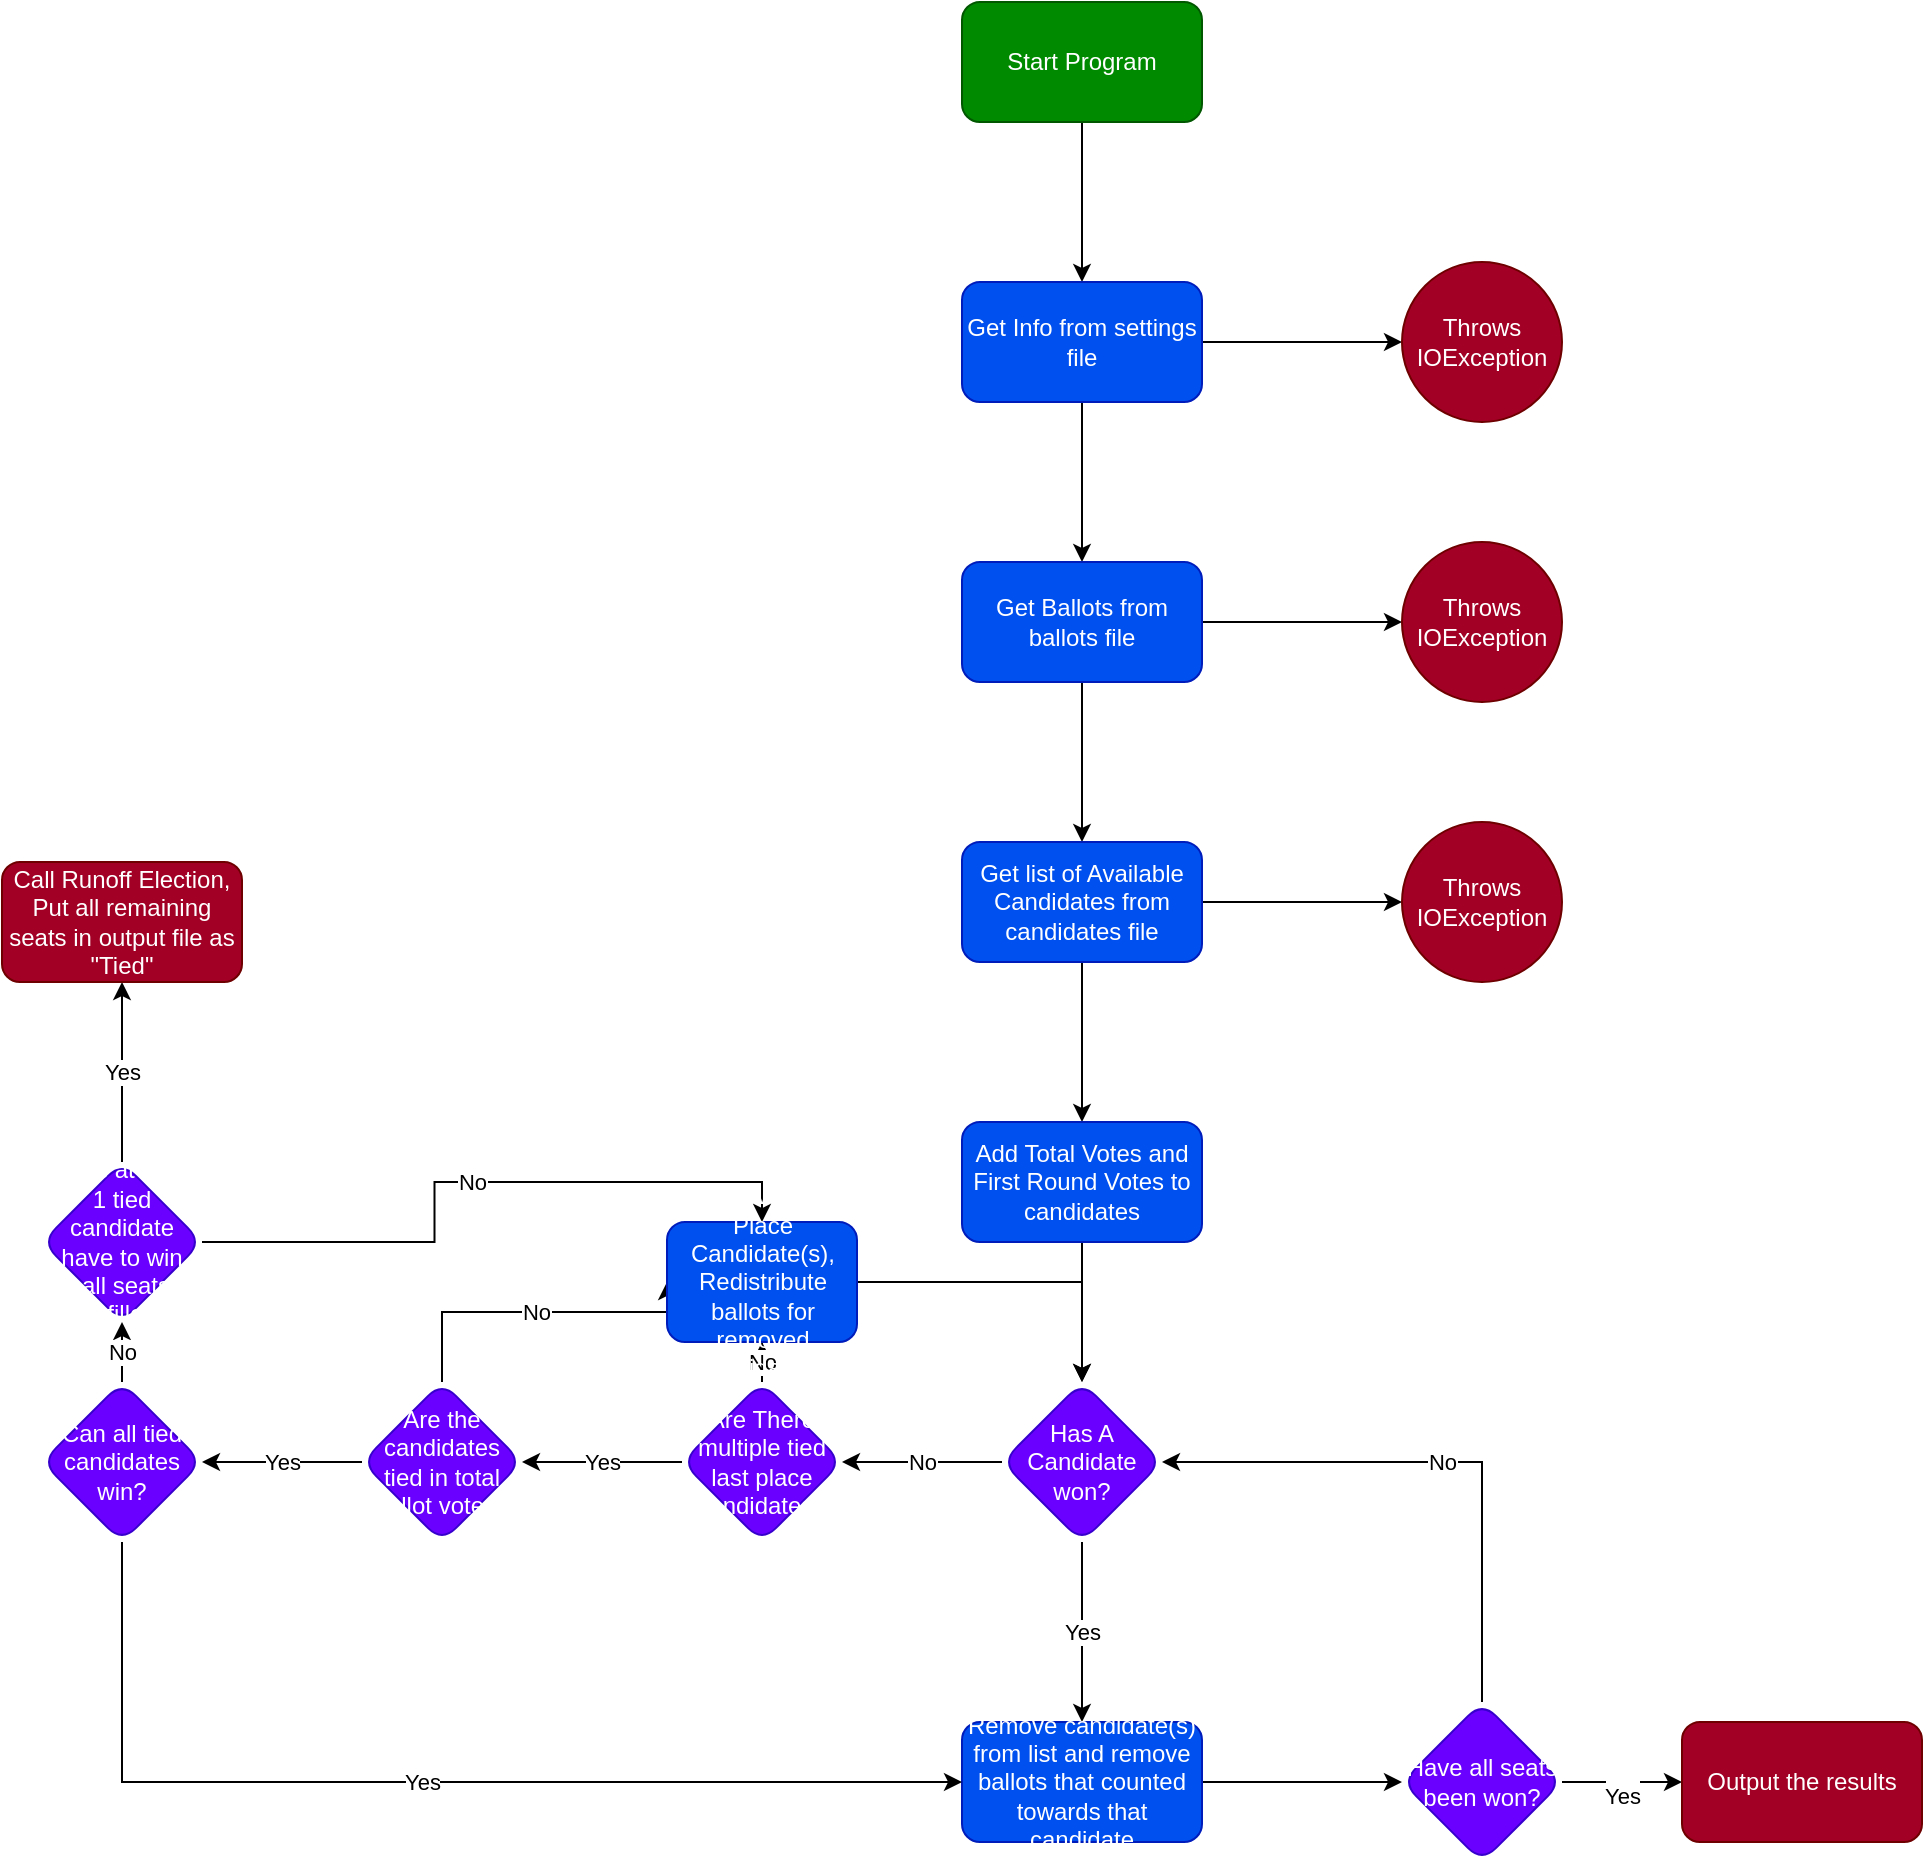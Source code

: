 <mxfile version="24.7.17">
  <diagram name="Page-1" id="zyUK4oMNR9Uw6AZ7cn7n">
    <mxGraphModel dx="1630" dy="544" grid="1" gridSize="10" guides="1" tooltips="1" connect="1" arrows="1" fold="1" page="1" pageScale="1" pageWidth="850" pageHeight="1100" math="0" shadow="0">
      <root>
        <mxCell id="0" />
        <mxCell id="1" parent="0" />
        <mxCell id="CO-HhrcVQnnyDwoUcE4C-3" value="" style="edgeStyle=orthogonalEdgeStyle;rounded=0;orthogonalLoop=1;jettySize=auto;html=1;" edge="1" parent="1" source="CO-HhrcVQnnyDwoUcE4C-1" target="CO-HhrcVQnnyDwoUcE4C-2">
          <mxGeometry relative="1" as="geometry" />
        </mxCell>
        <mxCell id="CO-HhrcVQnnyDwoUcE4C-1" value="Start Program" style="rounded=1;whiteSpace=wrap;html=1;fillColor=#008a00;fontColor=#ffffff;strokeColor=#005700;" vertex="1" parent="1">
          <mxGeometry x="365" y="90" width="120" height="60" as="geometry" />
        </mxCell>
        <mxCell id="CO-HhrcVQnnyDwoUcE4C-5" value="" style="edgeStyle=orthogonalEdgeStyle;rounded=0;orthogonalLoop=1;jettySize=auto;html=1;" edge="1" parent="1" source="CO-HhrcVQnnyDwoUcE4C-2" target="CO-HhrcVQnnyDwoUcE4C-4">
          <mxGeometry relative="1" as="geometry" />
        </mxCell>
        <mxCell id="CO-HhrcVQnnyDwoUcE4C-7" value="" style="edgeStyle=orthogonalEdgeStyle;rounded=0;orthogonalLoop=1;jettySize=auto;html=1;" edge="1" parent="1" source="CO-HhrcVQnnyDwoUcE4C-2" target="CO-HhrcVQnnyDwoUcE4C-6">
          <mxGeometry relative="1" as="geometry" />
        </mxCell>
        <mxCell id="CO-HhrcVQnnyDwoUcE4C-2" value="Get Info from settings file" style="whiteSpace=wrap;html=1;fillColor=#0050ef;strokeColor=#001DBC;fontColor=#ffffff;rounded=1;" vertex="1" parent="1">
          <mxGeometry x="365" y="230" width="120" height="60" as="geometry" />
        </mxCell>
        <mxCell id="CO-HhrcVQnnyDwoUcE4C-4" value="Throws IOException" style="ellipse;whiteSpace=wrap;html=1;fillColor=#a20025;strokeColor=#6F0000;fontColor=#ffffff;rounded=1;" vertex="1" parent="1">
          <mxGeometry x="585" y="220" width="80" height="80" as="geometry" />
        </mxCell>
        <mxCell id="CO-HhrcVQnnyDwoUcE4C-9" value="" style="edgeStyle=orthogonalEdgeStyle;rounded=0;orthogonalLoop=1;jettySize=auto;html=1;" edge="1" parent="1" source="CO-HhrcVQnnyDwoUcE4C-6" target="CO-HhrcVQnnyDwoUcE4C-8">
          <mxGeometry relative="1" as="geometry" />
        </mxCell>
        <mxCell id="CO-HhrcVQnnyDwoUcE4C-11" value="" style="edgeStyle=orthogonalEdgeStyle;rounded=0;orthogonalLoop=1;jettySize=auto;html=1;" edge="1" parent="1" source="CO-HhrcVQnnyDwoUcE4C-6" target="CO-HhrcVQnnyDwoUcE4C-10">
          <mxGeometry relative="1" as="geometry" />
        </mxCell>
        <mxCell id="CO-HhrcVQnnyDwoUcE4C-6" value="Get Ballots from ballots file" style="whiteSpace=wrap;html=1;fillColor=#0050ef;strokeColor=#001DBC;fontColor=#ffffff;rounded=1;" vertex="1" parent="1">
          <mxGeometry x="365" y="370" width="120" height="60" as="geometry" />
        </mxCell>
        <mxCell id="CO-HhrcVQnnyDwoUcE4C-8" value="Throws IOException" style="ellipse;whiteSpace=wrap;html=1;fillColor=#a20025;strokeColor=#6F0000;fontColor=#ffffff;rounded=1;" vertex="1" parent="1">
          <mxGeometry x="585" y="360" width="80" height="80" as="geometry" />
        </mxCell>
        <mxCell id="CO-HhrcVQnnyDwoUcE4C-13" value="" style="edgeStyle=orthogonalEdgeStyle;rounded=0;orthogonalLoop=1;jettySize=auto;html=1;" edge="1" parent="1" source="CO-HhrcVQnnyDwoUcE4C-10" target="CO-HhrcVQnnyDwoUcE4C-12">
          <mxGeometry relative="1" as="geometry" />
        </mxCell>
        <mxCell id="CO-HhrcVQnnyDwoUcE4C-17" value="" style="edgeStyle=orthogonalEdgeStyle;rounded=0;orthogonalLoop=1;jettySize=auto;html=1;" edge="1" parent="1" source="CO-HhrcVQnnyDwoUcE4C-10" target="CO-HhrcVQnnyDwoUcE4C-16">
          <mxGeometry relative="1" as="geometry" />
        </mxCell>
        <mxCell id="CO-HhrcVQnnyDwoUcE4C-10" value="Get list of Available Candidates from candidates file" style="whiteSpace=wrap;html=1;fillColor=#0050ef;strokeColor=#001DBC;fontColor=#ffffff;rounded=1;" vertex="1" parent="1">
          <mxGeometry x="365" y="510" width="120" height="60" as="geometry" />
        </mxCell>
        <mxCell id="CO-HhrcVQnnyDwoUcE4C-12" value="Throws IOException" style="ellipse;whiteSpace=wrap;html=1;fillColor=#a20025;strokeColor=#6F0000;fontColor=#ffffff;rounded=1;" vertex="1" parent="1">
          <mxGeometry x="585" y="500" width="80" height="80" as="geometry" />
        </mxCell>
        <mxCell id="CO-HhrcVQnnyDwoUcE4C-21" value="" style="edgeStyle=orthogonalEdgeStyle;rounded=0;orthogonalLoop=1;jettySize=auto;html=1;" edge="1" parent="1" source="CO-HhrcVQnnyDwoUcE4C-16" target="CO-HhrcVQnnyDwoUcE4C-20">
          <mxGeometry relative="1" as="geometry" />
        </mxCell>
        <mxCell id="CO-HhrcVQnnyDwoUcE4C-16" value="Add Total Votes and First Round Votes to candidates" style="whiteSpace=wrap;html=1;fillColor=#0050ef;strokeColor=#001DBC;fontColor=#ffffff;rounded=1;" vertex="1" parent="1">
          <mxGeometry x="365" y="650" width="120" height="60" as="geometry" />
        </mxCell>
        <mxCell id="CO-HhrcVQnnyDwoUcE4C-23" value="Yes" style="edgeStyle=orthogonalEdgeStyle;rounded=0;orthogonalLoop=1;jettySize=auto;html=1;" edge="1" parent="1" source="CO-HhrcVQnnyDwoUcE4C-20" target="CO-HhrcVQnnyDwoUcE4C-22">
          <mxGeometry relative="1" as="geometry" />
        </mxCell>
        <mxCell id="CO-HhrcVQnnyDwoUcE4C-32" value="No" style="edgeStyle=orthogonalEdgeStyle;rounded=0;orthogonalLoop=1;jettySize=auto;html=1;" edge="1" parent="1" source="CO-HhrcVQnnyDwoUcE4C-20" target="CO-HhrcVQnnyDwoUcE4C-31">
          <mxGeometry relative="1" as="geometry" />
        </mxCell>
        <mxCell id="CO-HhrcVQnnyDwoUcE4C-20" value="Has A Candidate won?" style="rhombus;whiteSpace=wrap;html=1;fillColor=#6a00ff;strokeColor=#3700CC;fontColor=#ffffff;rounded=1;" vertex="1" parent="1">
          <mxGeometry x="385" y="780" width="80" height="80" as="geometry" />
        </mxCell>
        <mxCell id="CO-HhrcVQnnyDwoUcE4C-25" value="" style="edgeStyle=orthogonalEdgeStyle;rounded=0;orthogonalLoop=1;jettySize=auto;html=1;" edge="1" parent="1" source="CO-HhrcVQnnyDwoUcE4C-22" target="CO-HhrcVQnnyDwoUcE4C-24">
          <mxGeometry relative="1" as="geometry" />
        </mxCell>
        <mxCell id="CO-HhrcVQnnyDwoUcE4C-22" value="Remove candidate(s) from list and remove ballots that counted towards that candidate" style="whiteSpace=wrap;html=1;fillColor=#0050ef;strokeColor=#001DBC;fontColor=#ffffff;rounded=1;" vertex="1" parent="1">
          <mxGeometry x="365" y="950" width="120" height="60" as="geometry" />
        </mxCell>
        <mxCell id="CO-HhrcVQnnyDwoUcE4C-26" value="No" style="edgeStyle=orthogonalEdgeStyle;rounded=0;orthogonalLoop=1;jettySize=auto;html=1;entryX=1;entryY=0.5;entryDx=0;entryDy=0;exitX=0.5;exitY=0;exitDx=0;exitDy=0;" edge="1" parent="1" source="CO-HhrcVQnnyDwoUcE4C-24" target="CO-HhrcVQnnyDwoUcE4C-20">
          <mxGeometry relative="1" as="geometry">
            <Array as="points">
              <mxPoint x="625" y="820" />
            </Array>
          </mxGeometry>
        </mxCell>
        <mxCell id="CO-HhrcVQnnyDwoUcE4C-28" value="&lt;div&gt;&lt;br&gt;&lt;/div&gt;&lt;div&gt;Yes&lt;/div&gt;" style="edgeStyle=orthogonalEdgeStyle;rounded=0;orthogonalLoop=1;jettySize=auto;html=1;" edge="1" parent="1" source="CO-HhrcVQnnyDwoUcE4C-24" target="CO-HhrcVQnnyDwoUcE4C-27">
          <mxGeometry relative="1" as="geometry" />
        </mxCell>
        <mxCell id="CO-HhrcVQnnyDwoUcE4C-24" value="Have all seats been won?" style="rhombus;whiteSpace=wrap;html=1;fillColor=#6a00ff;strokeColor=#3700CC;fontColor=#ffffff;rounded=1;" vertex="1" parent="1">
          <mxGeometry x="585" y="940" width="80" height="80" as="geometry" />
        </mxCell>
        <mxCell id="CO-HhrcVQnnyDwoUcE4C-27" value="Output the results" style="whiteSpace=wrap;html=1;fillColor=#a20025;strokeColor=#6F0000;fontColor=#ffffff;rounded=1;" vertex="1" parent="1">
          <mxGeometry x="725" y="950" width="120" height="60" as="geometry" />
        </mxCell>
        <mxCell id="CO-HhrcVQnnyDwoUcE4C-34" value="Yes" style="edgeStyle=orthogonalEdgeStyle;rounded=0;orthogonalLoop=1;jettySize=auto;html=1;" edge="1" parent="1" source="CO-HhrcVQnnyDwoUcE4C-31" target="CO-HhrcVQnnyDwoUcE4C-33">
          <mxGeometry relative="1" as="geometry" />
        </mxCell>
        <mxCell id="CO-HhrcVQnnyDwoUcE4C-41" value="No" style="edgeStyle=orthogonalEdgeStyle;rounded=0;orthogonalLoop=1;jettySize=auto;html=1;" edge="1" parent="1" source="CO-HhrcVQnnyDwoUcE4C-31" target="CO-HhrcVQnnyDwoUcE4C-40">
          <mxGeometry relative="1" as="geometry" />
        </mxCell>
        <mxCell id="CO-HhrcVQnnyDwoUcE4C-31" value="Are There multiple tied last place candidates?" style="rhombus;whiteSpace=wrap;html=1;fillColor=#6a00ff;strokeColor=#3700CC;fontColor=#ffffff;rounded=1;" vertex="1" parent="1">
          <mxGeometry x="225" y="780" width="80" height="80" as="geometry" />
        </mxCell>
        <mxCell id="CO-HhrcVQnnyDwoUcE4C-36" value="Yes" style="edgeStyle=orthogonalEdgeStyle;rounded=0;orthogonalLoop=1;jettySize=auto;html=1;" edge="1" parent="1" source="CO-HhrcVQnnyDwoUcE4C-33" target="CO-HhrcVQnnyDwoUcE4C-35">
          <mxGeometry relative="1" as="geometry" />
        </mxCell>
        <mxCell id="CO-HhrcVQnnyDwoUcE4C-43" value="No" style="edgeStyle=orthogonalEdgeStyle;rounded=0;orthogonalLoop=1;jettySize=auto;html=1;entryX=0;entryY=0.5;entryDx=0;entryDy=0;" edge="1" parent="1" source="CO-HhrcVQnnyDwoUcE4C-33" target="CO-HhrcVQnnyDwoUcE4C-40">
          <mxGeometry relative="1" as="geometry">
            <Array as="points">
              <mxPoint x="105" y="745" />
            </Array>
          </mxGeometry>
        </mxCell>
        <mxCell id="CO-HhrcVQnnyDwoUcE4C-33" value="Are the candidates tied in total ballot votes?" style="rhombus;whiteSpace=wrap;html=1;fillColor=#6a00ff;strokeColor=#3700CC;fontColor=#ffffff;rounded=1;" vertex="1" parent="1">
          <mxGeometry x="65" y="780" width="80" height="80" as="geometry" />
        </mxCell>
        <mxCell id="CO-HhrcVQnnyDwoUcE4C-37" value="Yes" style="edgeStyle=orthogonalEdgeStyle;rounded=0;orthogonalLoop=1;jettySize=auto;html=1;exitX=0.5;exitY=1;exitDx=0;exitDy=0;entryX=0;entryY=0.5;entryDx=0;entryDy=0;" edge="1" parent="1" source="CO-HhrcVQnnyDwoUcE4C-35" target="CO-HhrcVQnnyDwoUcE4C-22">
          <mxGeometry relative="1" as="geometry">
            <Array as="points">
              <mxPoint x="-55" y="980" />
            </Array>
          </mxGeometry>
        </mxCell>
        <mxCell id="CO-HhrcVQnnyDwoUcE4C-39" value="No" style="edgeStyle=orthogonalEdgeStyle;rounded=0;orthogonalLoop=1;jettySize=auto;html=1;" edge="1" parent="1" source="CO-HhrcVQnnyDwoUcE4C-35" target="CO-HhrcVQnnyDwoUcE4C-38">
          <mxGeometry relative="1" as="geometry" />
        </mxCell>
        <mxCell id="CO-HhrcVQnnyDwoUcE4C-35" value="Can all tied candidates win?" style="rhombus;whiteSpace=wrap;html=1;fillColor=#6a00ff;strokeColor=#3700CC;fontColor=#ffffff;rounded=1;" vertex="1" parent="1">
          <mxGeometry x="-95" y="780" width="80" height="80" as="geometry" />
        </mxCell>
        <mxCell id="CO-HhrcVQnnyDwoUcE4C-44" value="No" style="edgeStyle=orthogonalEdgeStyle;rounded=0;orthogonalLoop=1;jettySize=auto;html=1;entryX=0.5;entryY=0;entryDx=0;entryDy=0;" edge="1" parent="1" source="CO-HhrcVQnnyDwoUcE4C-38" target="CO-HhrcVQnnyDwoUcE4C-40">
          <mxGeometry relative="1" as="geometry" />
        </mxCell>
        <mxCell id="CO-HhrcVQnnyDwoUcE4C-46" value="Yes" style="edgeStyle=orthogonalEdgeStyle;rounded=0;orthogonalLoop=1;jettySize=auto;html=1;" edge="1" parent="1" source="CO-HhrcVQnnyDwoUcE4C-38" target="CO-HhrcVQnnyDwoUcE4C-45">
          <mxGeometry relative="1" as="geometry" />
        </mxCell>
        <mxCell id="CO-HhrcVQnnyDwoUcE4C-38" value="Does at least 1 tied candidate have to win for all seats to be filled?" style="rhombus;whiteSpace=wrap;html=1;fillColor=#6a00ff;strokeColor=#3700CC;fontColor=#ffffff;rounded=1;" vertex="1" parent="1">
          <mxGeometry x="-95" y="670" width="80" height="80" as="geometry" />
        </mxCell>
        <mxCell id="CO-HhrcVQnnyDwoUcE4C-42" style="edgeStyle=orthogonalEdgeStyle;rounded=0;orthogonalLoop=1;jettySize=auto;html=1;entryX=0.5;entryY=0;entryDx=0;entryDy=0;" edge="1" parent="1" source="CO-HhrcVQnnyDwoUcE4C-40" target="CO-HhrcVQnnyDwoUcE4C-20">
          <mxGeometry relative="1" as="geometry">
            <mxPoint x="420" y="780" as="targetPoint" />
          </mxGeometry>
        </mxCell>
        <mxCell id="CO-HhrcVQnnyDwoUcE4C-40" value="Remove Last Place Candidate(s), Redistribute ballots for removed candidate(s)" style="whiteSpace=wrap;html=1;fillColor=#0050ef;strokeColor=#001DBC;fontColor=#ffffff;rounded=1;" vertex="1" parent="1">
          <mxGeometry x="217.5" y="700" width="95" height="60" as="geometry" />
        </mxCell>
        <mxCell id="CO-HhrcVQnnyDwoUcE4C-45" value="Call Runoff Election, Put all remaining seats in output file as &quot;Tied&quot;" style="whiteSpace=wrap;html=1;fillColor=#a20025;strokeColor=#6F0000;fontColor=#ffffff;rounded=1;" vertex="1" parent="1">
          <mxGeometry x="-115" y="520" width="120" height="60" as="geometry" />
        </mxCell>
      </root>
    </mxGraphModel>
  </diagram>
</mxfile>
